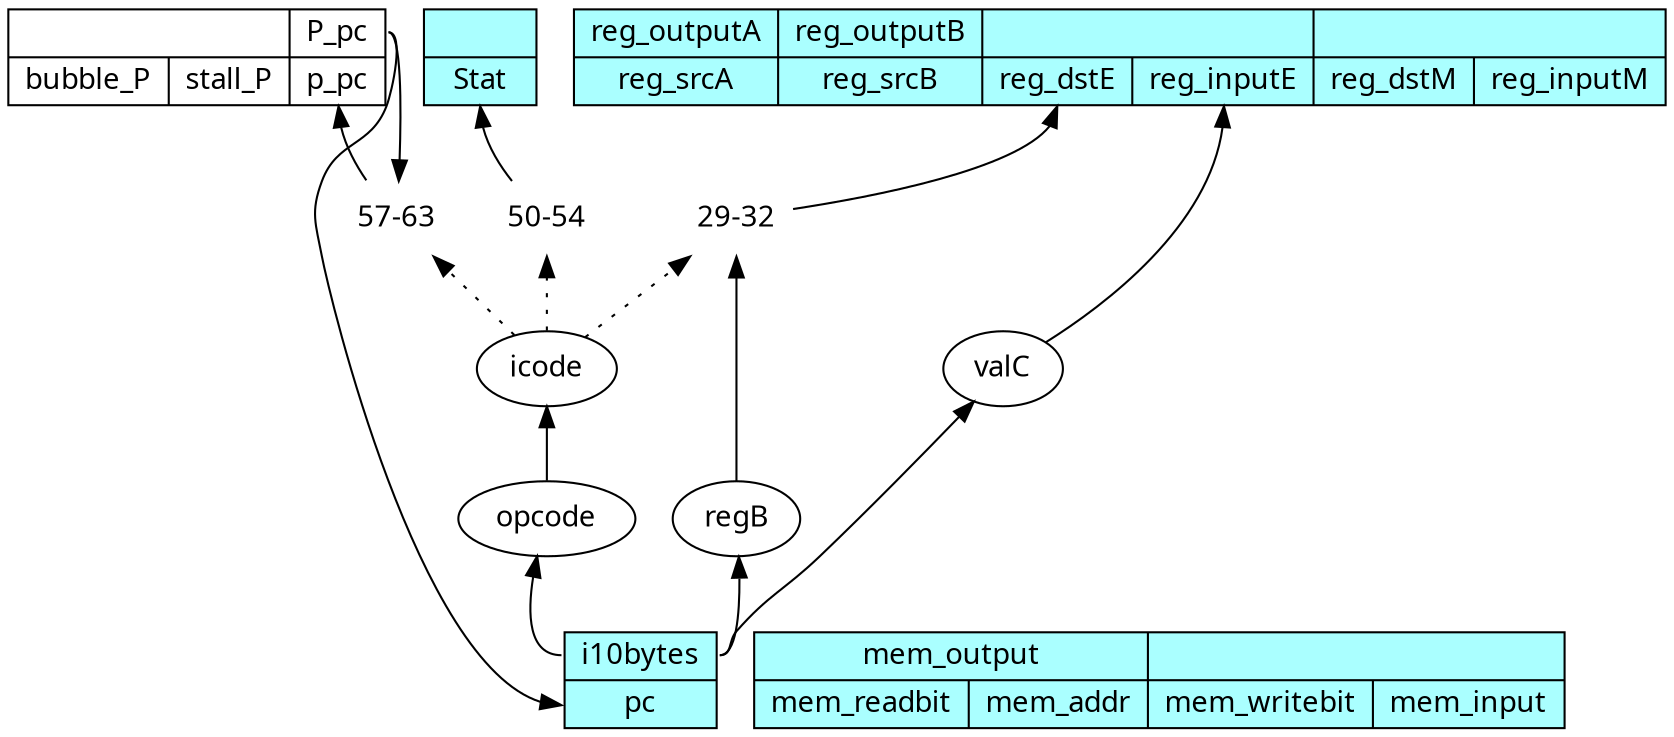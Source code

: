 digraph ir { // auto-generated HCL2 visualization via graphviz
    node [ fontname="sans-serif" ];
    rankdir=BT;
    ///////////////////////// builtin components ////////////////////////

    _regfile [shape="record" label="{<reg_outputA>reg_outputA|<reg_srcA>reg_srcA}|{<reg_outputB>reg_outputB|<reg_srcB>reg_srcB}|{|{<reg_dstE>reg_dstE|<reg_inputE>reg_inputE}}|{|{<reg_dstM>reg_dstM|<reg_inputM>reg_inputM}}" style="filled" fillcolor="#aaffff"];
    _datamem [shape="record" label="{<mem_output>mem_output|{<mem_readbit>mem_readbit|<mem_addr>mem_addr}}|{|{<mem_writebit>mem_writebit|<mem_input>mem_input}}" style="filled" fillcolor="#aaffff"];
    _instmem [shape="record" label="{<i10bytes>i10bytes|<pc>pc}" style="filled" fillcolor="#aaffff"];
    _status [shape="record" label="{|<Stat>Stat}" style="filled" fillcolor="#aaffff"];

    //////////////////////////// user code //////////////////////////////

_reg_P [shape="record" label="{|{<bubble_P>bubble_P|<stall_P>stall_P}}|{<P_pc>P_pc|<p_pc>p_pc}"];
    _reg_P:P_pc -> _instmem:pc;
    _instmem:i10bytes -> opcode;
    opcode -> icode;
    _instmem:i10bytes -> valC;
    _instmem:i10bytes -> regB;
    _op_reg_dstE [shape="none" label="29-32"];
    _op_reg_dstE -> _regfile:reg_dstE;
    regB -> _op_reg_dstE;
    icode -> _op_reg_dstE [style=dotted];
    valC -> _regfile:reg_inputE;
    _op_Stat [shape="none" label="50-54"];
    _op_Stat -> _status:Stat;
    icode -> _op_Stat [style=dotted];
    _op_p_pc [shape="none" label="57-63"];
    _op_p_pc -> _reg_P:p_pc;
    _reg_P:P_pc -> _op_p_pc;
    icode -> _op_p_pc [style=dotted];

}